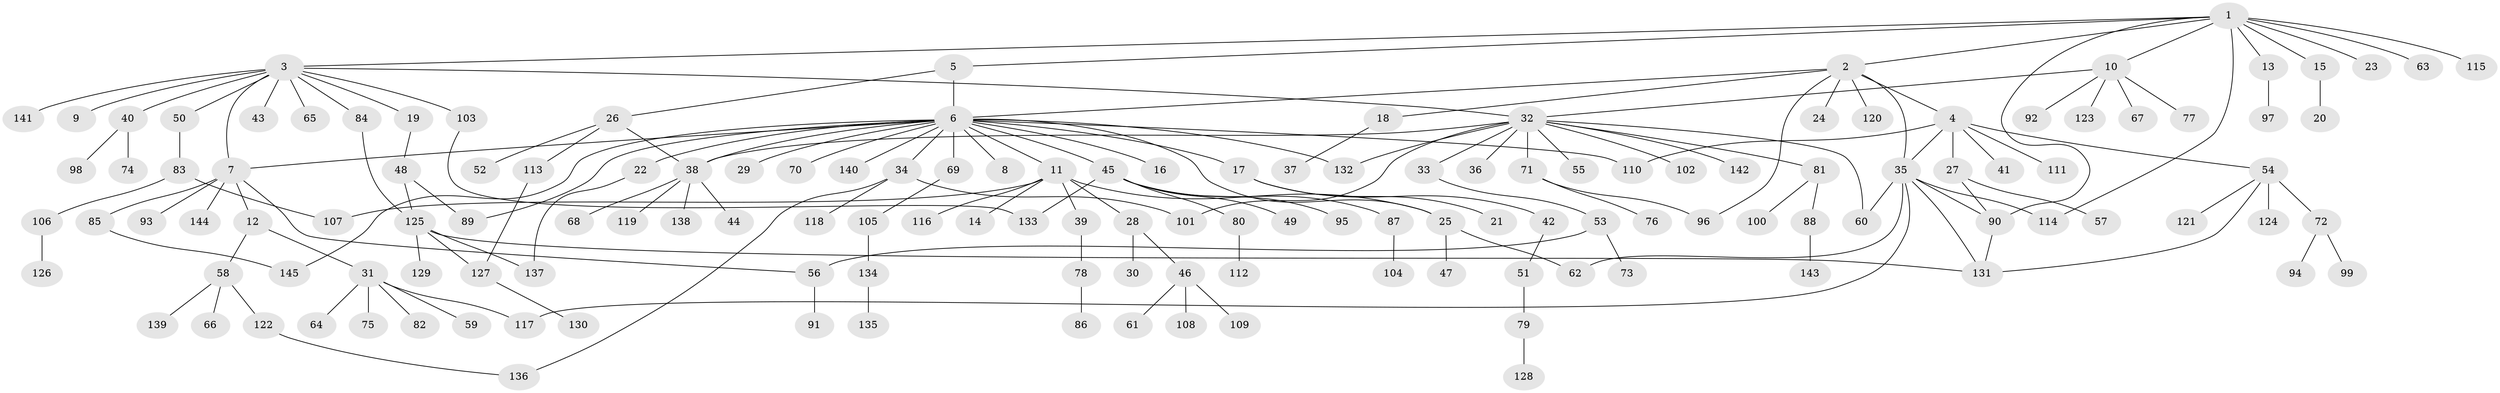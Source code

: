 // Generated by graph-tools (version 1.1) at 2025/26/03/09/25 03:26:06]
// undirected, 145 vertices, 173 edges
graph export_dot {
graph [start="1"]
  node [color=gray90,style=filled];
  1;
  2;
  3;
  4;
  5;
  6;
  7;
  8;
  9;
  10;
  11;
  12;
  13;
  14;
  15;
  16;
  17;
  18;
  19;
  20;
  21;
  22;
  23;
  24;
  25;
  26;
  27;
  28;
  29;
  30;
  31;
  32;
  33;
  34;
  35;
  36;
  37;
  38;
  39;
  40;
  41;
  42;
  43;
  44;
  45;
  46;
  47;
  48;
  49;
  50;
  51;
  52;
  53;
  54;
  55;
  56;
  57;
  58;
  59;
  60;
  61;
  62;
  63;
  64;
  65;
  66;
  67;
  68;
  69;
  70;
  71;
  72;
  73;
  74;
  75;
  76;
  77;
  78;
  79;
  80;
  81;
  82;
  83;
  84;
  85;
  86;
  87;
  88;
  89;
  90;
  91;
  92;
  93;
  94;
  95;
  96;
  97;
  98;
  99;
  100;
  101;
  102;
  103;
  104;
  105;
  106;
  107;
  108;
  109;
  110;
  111;
  112;
  113;
  114;
  115;
  116;
  117;
  118;
  119;
  120;
  121;
  122;
  123;
  124;
  125;
  126;
  127;
  128;
  129;
  130;
  131;
  132;
  133;
  134;
  135;
  136;
  137;
  138;
  139;
  140;
  141;
  142;
  143;
  144;
  145;
  1 -- 2;
  1 -- 3;
  1 -- 5;
  1 -- 10;
  1 -- 13;
  1 -- 15;
  1 -- 23;
  1 -- 63;
  1 -- 90;
  1 -- 114;
  1 -- 115;
  2 -- 4;
  2 -- 6;
  2 -- 18;
  2 -- 24;
  2 -- 35;
  2 -- 96;
  2 -- 120;
  3 -- 7;
  3 -- 9;
  3 -- 19;
  3 -- 32;
  3 -- 40;
  3 -- 43;
  3 -- 50;
  3 -- 65;
  3 -- 84;
  3 -- 103;
  3 -- 141;
  4 -- 27;
  4 -- 35;
  4 -- 41;
  4 -- 54;
  4 -- 110;
  4 -- 111;
  5 -- 6;
  5 -- 26;
  6 -- 7;
  6 -- 8;
  6 -- 11;
  6 -- 16;
  6 -- 17;
  6 -- 22;
  6 -- 25;
  6 -- 29;
  6 -- 34;
  6 -- 38;
  6 -- 45;
  6 -- 69;
  6 -- 70;
  6 -- 89;
  6 -- 110;
  6 -- 132;
  6 -- 140;
  6 -- 145;
  7 -- 12;
  7 -- 56;
  7 -- 85;
  7 -- 93;
  7 -- 144;
  10 -- 32;
  10 -- 67;
  10 -- 77;
  10 -- 92;
  10 -- 123;
  11 -- 14;
  11 -- 25;
  11 -- 28;
  11 -- 39;
  11 -- 107;
  11 -- 116;
  12 -- 31;
  12 -- 58;
  13 -- 97;
  15 -- 20;
  17 -- 21;
  17 -- 42;
  18 -- 37;
  19 -- 48;
  22 -- 137;
  25 -- 47;
  25 -- 62;
  26 -- 38;
  26 -- 52;
  26 -- 113;
  27 -- 57;
  27 -- 90;
  28 -- 30;
  28 -- 46;
  31 -- 59;
  31 -- 64;
  31 -- 75;
  31 -- 82;
  31 -- 117;
  32 -- 33;
  32 -- 36;
  32 -- 38;
  32 -- 55;
  32 -- 60;
  32 -- 71;
  32 -- 81;
  32 -- 101;
  32 -- 102;
  32 -- 132;
  32 -- 142;
  33 -- 53;
  34 -- 101;
  34 -- 118;
  34 -- 136;
  35 -- 60;
  35 -- 62;
  35 -- 90;
  35 -- 114;
  35 -- 117;
  35 -- 131;
  38 -- 44;
  38 -- 68;
  38 -- 119;
  38 -- 138;
  39 -- 78;
  40 -- 74;
  40 -- 98;
  42 -- 51;
  45 -- 49;
  45 -- 80;
  45 -- 87;
  45 -- 95;
  45 -- 133;
  46 -- 61;
  46 -- 108;
  46 -- 109;
  48 -- 89;
  48 -- 125;
  50 -- 83;
  51 -- 79;
  53 -- 56;
  53 -- 73;
  54 -- 72;
  54 -- 121;
  54 -- 124;
  54 -- 131;
  56 -- 91;
  58 -- 66;
  58 -- 122;
  58 -- 139;
  69 -- 105;
  71 -- 76;
  71 -- 96;
  72 -- 94;
  72 -- 99;
  78 -- 86;
  79 -- 128;
  80 -- 112;
  81 -- 88;
  81 -- 100;
  83 -- 106;
  83 -- 107;
  84 -- 125;
  85 -- 145;
  87 -- 104;
  88 -- 143;
  90 -- 131;
  103 -- 133;
  105 -- 134;
  106 -- 126;
  113 -- 127;
  122 -- 136;
  125 -- 127;
  125 -- 129;
  125 -- 131;
  125 -- 137;
  127 -- 130;
  134 -- 135;
}
